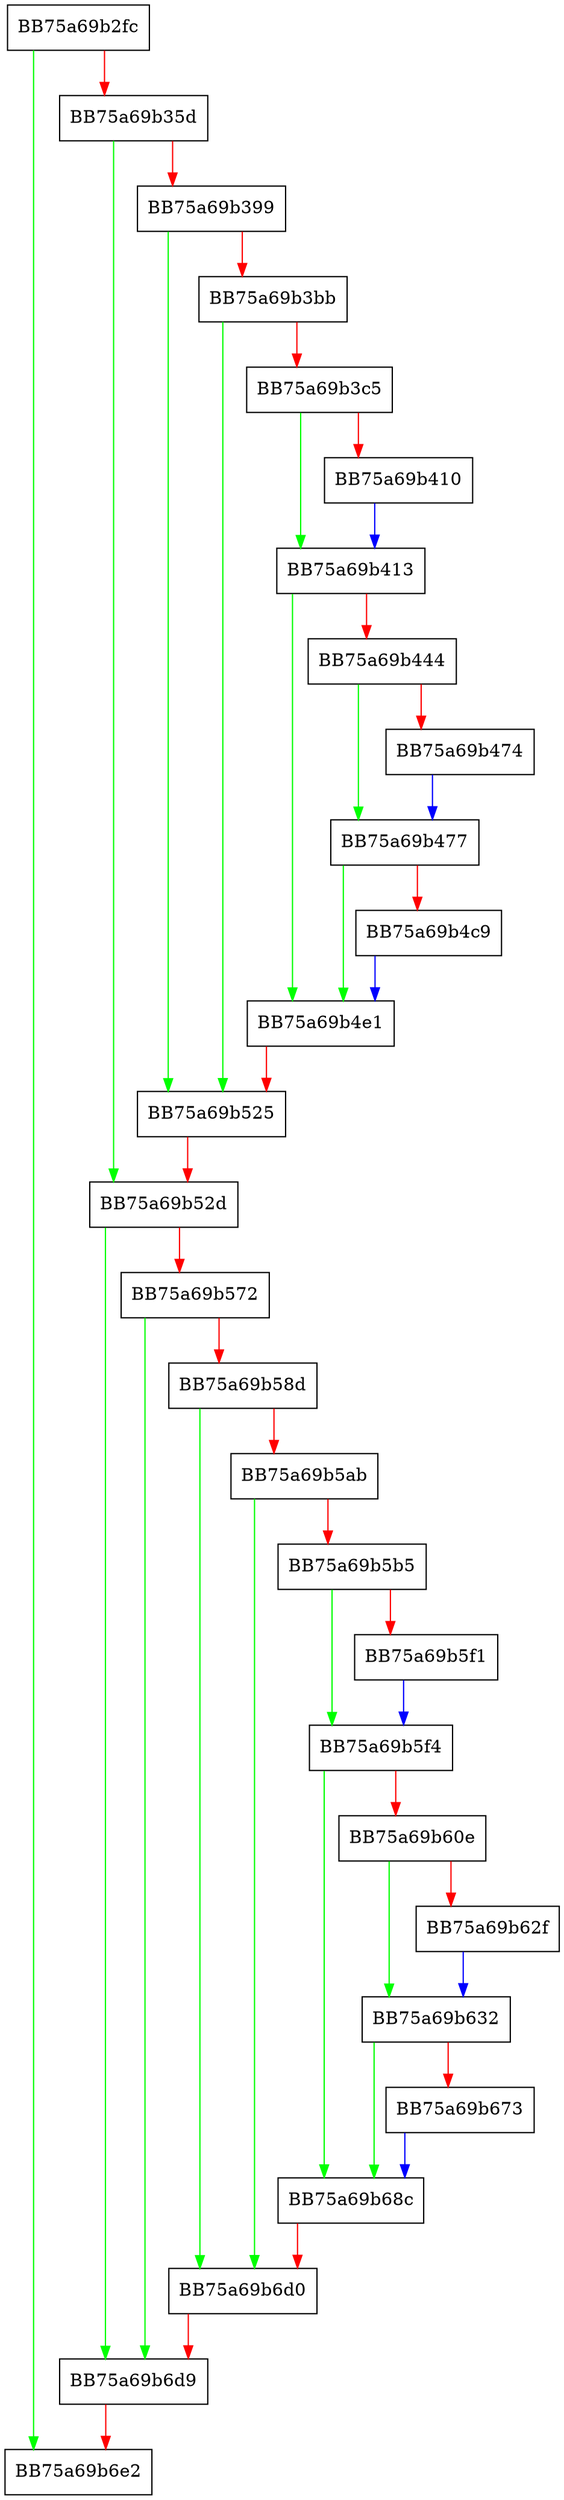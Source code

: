 digraph _make_processed_pid_event {
  node [shape="box"];
  graph [splines=ortho];
  BB75a69b2fc -> BB75a69b6e2 [color="green"];
  BB75a69b2fc -> BB75a69b35d [color="red"];
  BB75a69b35d -> BB75a69b52d [color="green"];
  BB75a69b35d -> BB75a69b399 [color="red"];
  BB75a69b399 -> BB75a69b525 [color="green"];
  BB75a69b399 -> BB75a69b3bb [color="red"];
  BB75a69b3bb -> BB75a69b525 [color="green"];
  BB75a69b3bb -> BB75a69b3c5 [color="red"];
  BB75a69b3c5 -> BB75a69b413 [color="green"];
  BB75a69b3c5 -> BB75a69b410 [color="red"];
  BB75a69b410 -> BB75a69b413 [color="blue"];
  BB75a69b413 -> BB75a69b4e1 [color="green"];
  BB75a69b413 -> BB75a69b444 [color="red"];
  BB75a69b444 -> BB75a69b477 [color="green"];
  BB75a69b444 -> BB75a69b474 [color="red"];
  BB75a69b474 -> BB75a69b477 [color="blue"];
  BB75a69b477 -> BB75a69b4e1 [color="green"];
  BB75a69b477 -> BB75a69b4c9 [color="red"];
  BB75a69b4c9 -> BB75a69b4e1 [color="blue"];
  BB75a69b4e1 -> BB75a69b525 [color="red"];
  BB75a69b525 -> BB75a69b52d [color="red"];
  BB75a69b52d -> BB75a69b6d9 [color="green"];
  BB75a69b52d -> BB75a69b572 [color="red"];
  BB75a69b572 -> BB75a69b6d9 [color="green"];
  BB75a69b572 -> BB75a69b58d [color="red"];
  BB75a69b58d -> BB75a69b6d0 [color="green"];
  BB75a69b58d -> BB75a69b5ab [color="red"];
  BB75a69b5ab -> BB75a69b6d0 [color="green"];
  BB75a69b5ab -> BB75a69b5b5 [color="red"];
  BB75a69b5b5 -> BB75a69b5f4 [color="green"];
  BB75a69b5b5 -> BB75a69b5f1 [color="red"];
  BB75a69b5f1 -> BB75a69b5f4 [color="blue"];
  BB75a69b5f4 -> BB75a69b68c [color="green"];
  BB75a69b5f4 -> BB75a69b60e [color="red"];
  BB75a69b60e -> BB75a69b632 [color="green"];
  BB75a69b60e -> BB75a69b62f [color="red"];
  BB75a69b62f -> BB75a69b632 [color="blue"];
  BB75a69b632 -> BB75a69b68c [color="green"];
  BB75a69b632 -> BB75a69b673 [color="red"];
  BB75a69b673 -> BB75a69b68c [color="blue"];
  BB75a69b68c -> BB75a69b6d0 [color="red"];
  BB75a69b6d0 -> BB75a69b6d9 [color="red"];
  BB75a69b6d9 -> BB75a69b6e2 [color="red"];
}